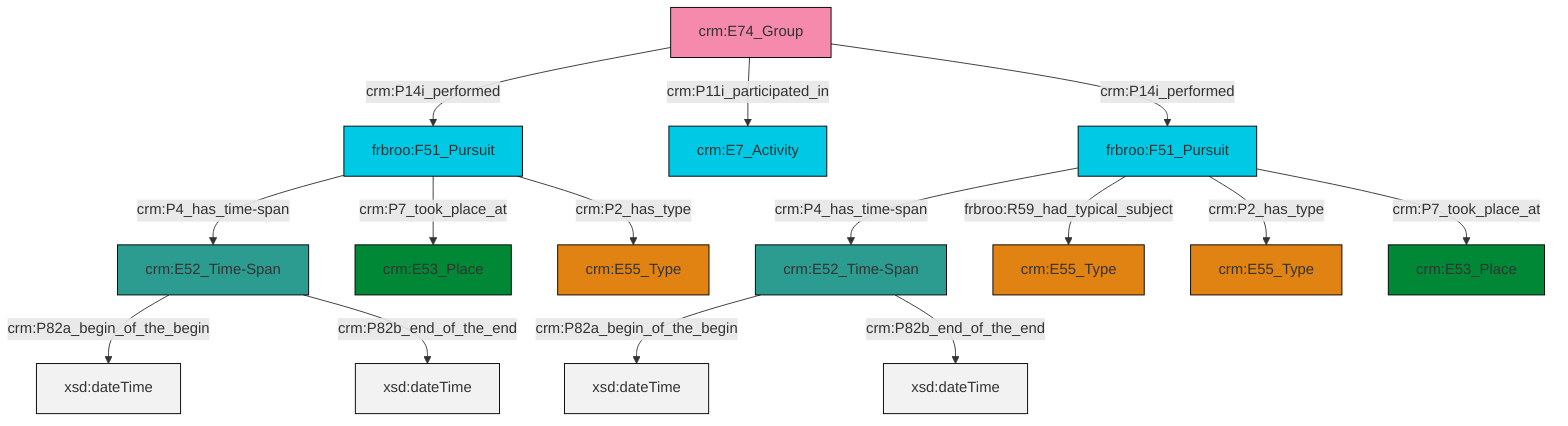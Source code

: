 graph TD
classDef Literal fill:#f2f2f2,stroke:#000000;
classDef CRM_Entity fill:#FFFFFF,stroke:#000000;
classDef Temporal_Entity fill:#00C9E6, stroke:#000000;
classDef Type fill:#E18312, stroke:#000000;
classDef Time-Span fill:#2C9C91, stroke:#000000;
classDef Appellation fill:#FFEB7F, stroke:#000000;
classDef Place fill:#008836, stroke:#000000;
classDef Persistent_Item fill:#B266B2, stroke:#000000;
classDef Conceptual_Object fill:#FFD700, stroke:#000000;
classDef Physical_Thing fill:#D2B48C, stroke:#000000;
classDef Actor fill:#f58aad, stroke:#000000;
classDef PC_Classes fill:#4ce600, stroke:#000000;
classDef Multi fill:#cccccc,stroke:#000000;

4["crm:E52_Time-Span"]:::Time-Span -->|crm:P82a_begin_of_the_begin| 5[xsd:dateTime]:::Literal
6["crm:E74_Group"]:::Actor -->|crm:P14i_performed| 7["frbroo:F51_Pursuit"]:::Temporal_Entity
7["frbroo:F51_Pursuit"]:::Temporal_Entity -->|crm:P4_has_time-span| 4["crm:E52_Time-Span"]:::Time-Span
9["crm:E52_Time-Span"]:::Time-Span -->|crm:P82a_begin_of_the_begin| 10[xsd:dateTime]:::Literal
11["frbroo:F51_Pursuit"]:::Temporal_Entity -->|crm:P4_has_time-span| 9["crm:E52_Time-Span"]:::Time-Span
7["frbroo:F51_Pursuit"]:::Temporal_Entity -->|crm:P7_took_place_at| 15["crm:E53_Place"]:::Place
4["crm:E52_Time-Span"]:::Time-Span -->|crm:P82b_end_of_the_end| 17[xsd:dateTime]:::Literal
6["crm:E74_Group"]:::Actor -->|crm:P11i_participated_in| 20["crm:E7_Activity"]:::Temporal_Entity
6["crm:E74_Group"]:::Actor -->|crm:P14i_performed| 11["frbroo:F51_Pursuit"]:::Temporal_Entity
11["frbroo:F51_Pursuit"]:::Temporal_Entity -->|frbroo:R59_had_typical_subject| 18["crm:E55_Type"]:::Type
9["crm:E52_Time-Span"]:::Time-Span -->|crm:P82b_end_of_the_end| 26[xsd:dateTime]:::Literal
11["frbroo:F51_Pursuit"]:::Temporal_Entity -->|crm:P2_has_type| 0["crm:E55_Type"]:::Type
7["frbroo:F51_Pursuit"]:::Temporal_Entity -->|crm:P2_has_type| 2["crm:E55_Type"]:::Type
11["frbroo:F51_Pursuit"]:::Temporal_Entity -->|crm:P7_took_place_at| 23["crm:E53_Place"]:::Place